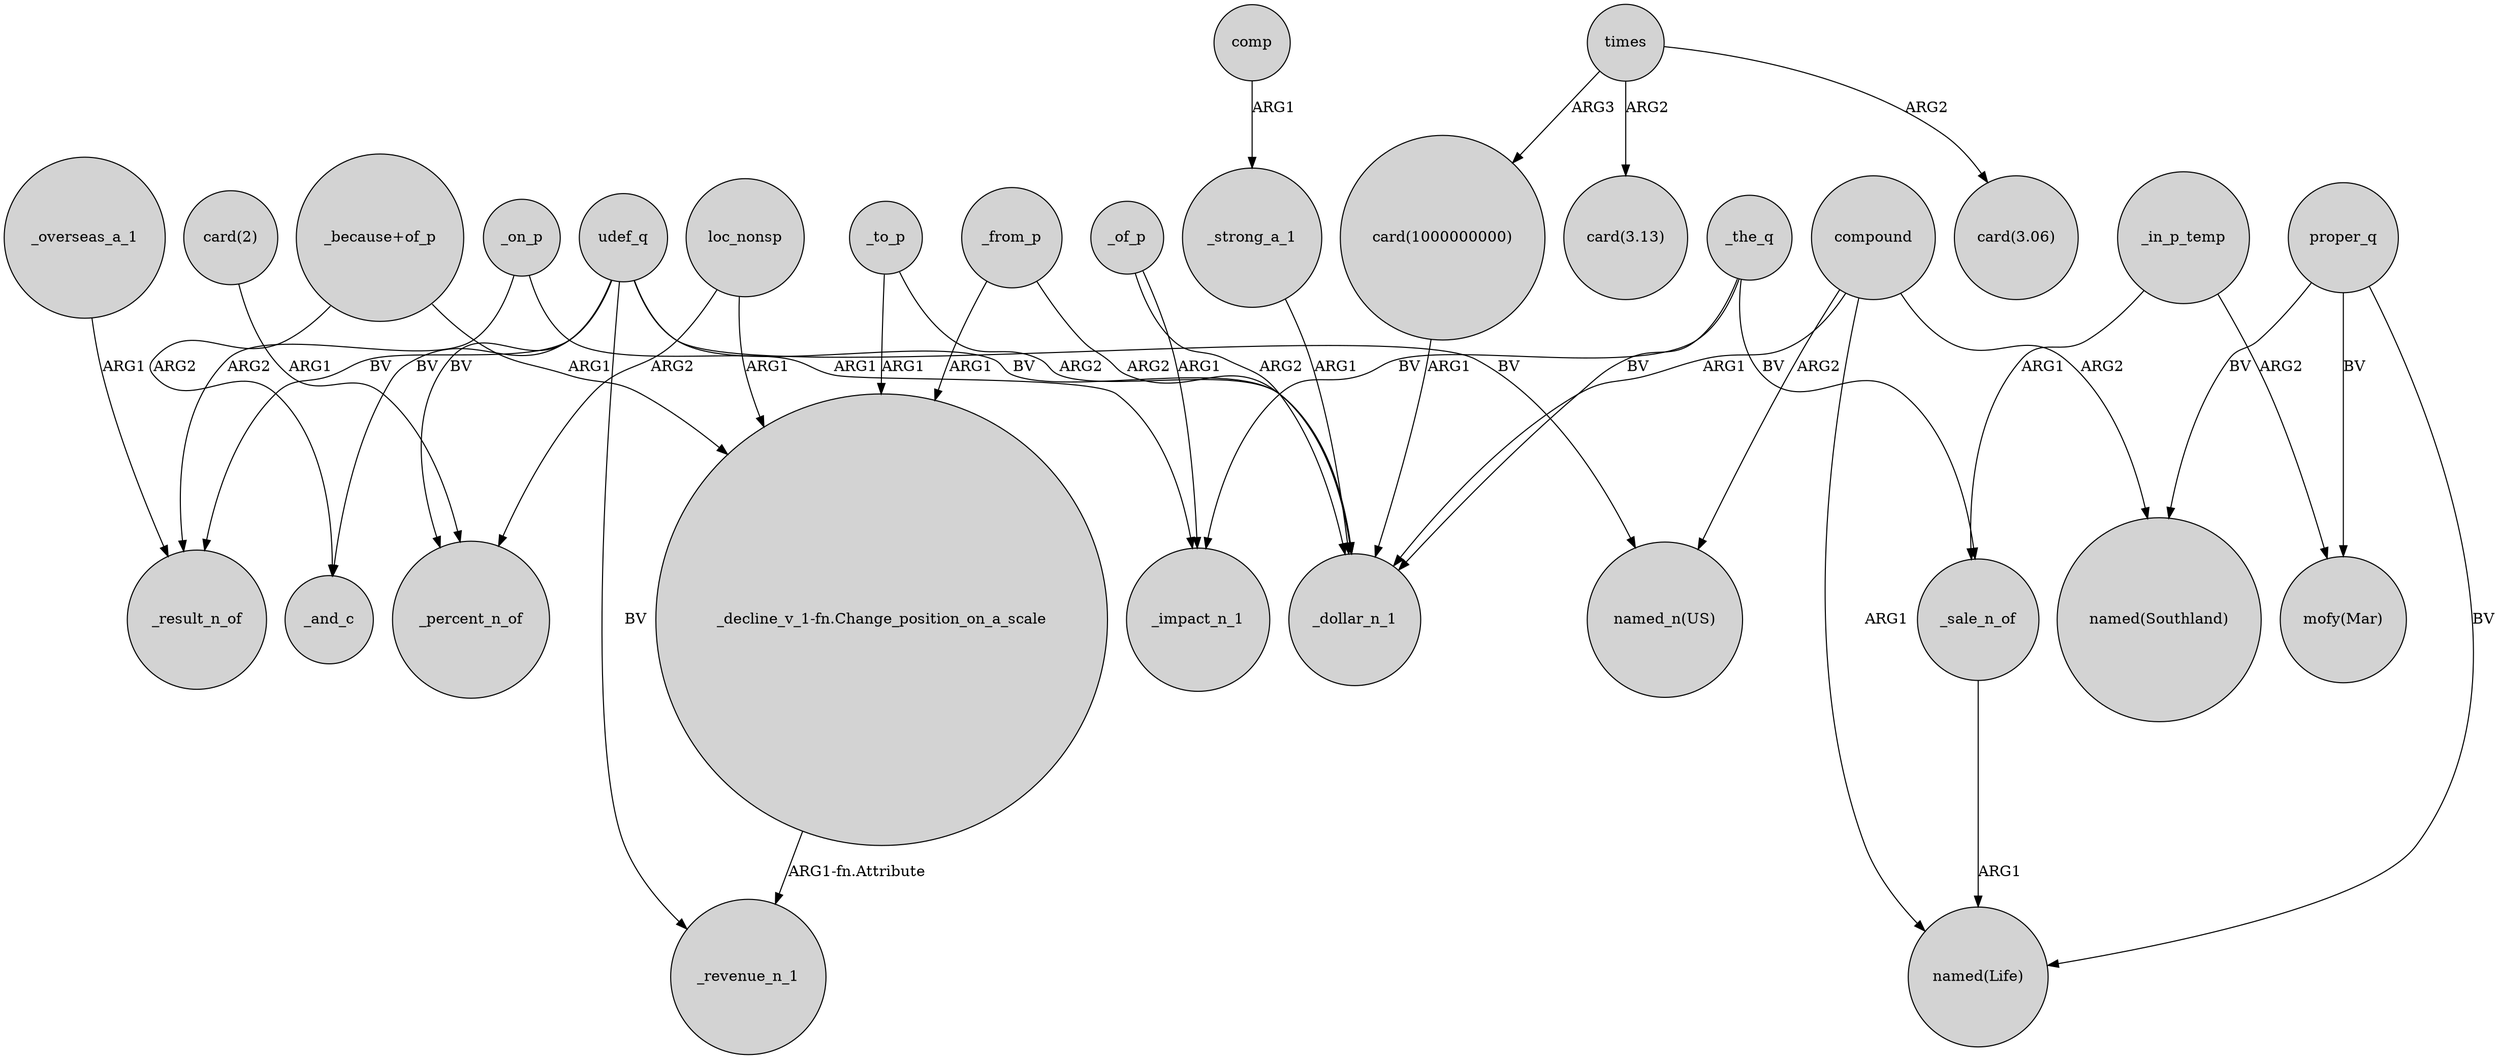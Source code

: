 digraph {
	node [shape=circle style=filled]
	"card(1000000000)" -> _dollar_n_1 [label=ARG1]
	proper_q -> "named(Life)" [label=BV]
	_the_q -> _impact_n_1 [label=BV]
	loc_nonsp -> "_decline_v_1-fn.Change_position_on_a_scale" [label=ARG1]
	_of_p -> _impact_n_1 [label=ARG1]
	_on_p -> _result_n_of [label=ARG2]
	compound -> _dollar_n_1 [label=ARG1]
	_from_p -> "_decline_v_1-fn.Change_position_on_a_scale" [label=ARG1]
	_to_p -> "_decline_v_1-fn.Change_position_on_a_scale" [label=ARG1]
	_from_p -> _dollar_n_1 [label=ARG2]
	_in_p_temp -> "mofy(Mar)" [label=ARG2]
	_in_p_temp -> _sale_n_of [label=ARG1]
	_sale_n_of -> "named(Life)" [label=ARG1]
	_the_q -> _dollar_n_1 [label=BV]
	_to_p -> _dollar_n_1 [label=ARG2]
	udef_q -> _and_c [label=BV]
	times -> "card(1000000000)" [label=ARG3]
	compound -> "named(Southland)" [label=ARG2]
	comp -> _strong_a_1 [label=ARG1]
	udef_q -> _revenue_n_1 [label=BV]
	compound -> "named(Life)" [label=ARG1]
	"_because+of_p" -> "_decline_v_1-fn.Change_position_on_a_scale" [label=ARG1]
	times -> "card(3.06)" [label=ARG2]
	udef_q -> _percent_n_of [label=BV]
	"_because+of_p" -> _and_c [label=ARG2]
	times -> "card(3.13)" [label=ARG2]
	udef_q -> _dollar_n_1 [label=BV]
	"_decline_v_1-fn.Change_position_on_a_scale" -> _revenue_n_1 [label="ARG1-fn.Attribute"]
	_overseas_a_1 -> _result_n_of [label=ARG1]
	proper_q -> "mofy(Mar)" [label=BV]
	"card(2)" -> _percent_n_of [label=ARG1]
	proper_q -> "named(Southland)" [label=BV]
	_strong_a_1 -> _dollar_n_1 [label=ARG1]
	_of_p -> _dollar_n_1 [label=ARG2]
	udef_q -> _result_n_of [label=BV]
	_the_q -> _sale_n_of [label=BV]
	compound -> "named_n(US)" [label=ARG2]
	_on_p -> _impact_n_1 [label=ARG1]
	udef_q -> "named_n(US)" [label=BV]
	loc_nonsp -> _percent_n_of [label=ARG2]
}
